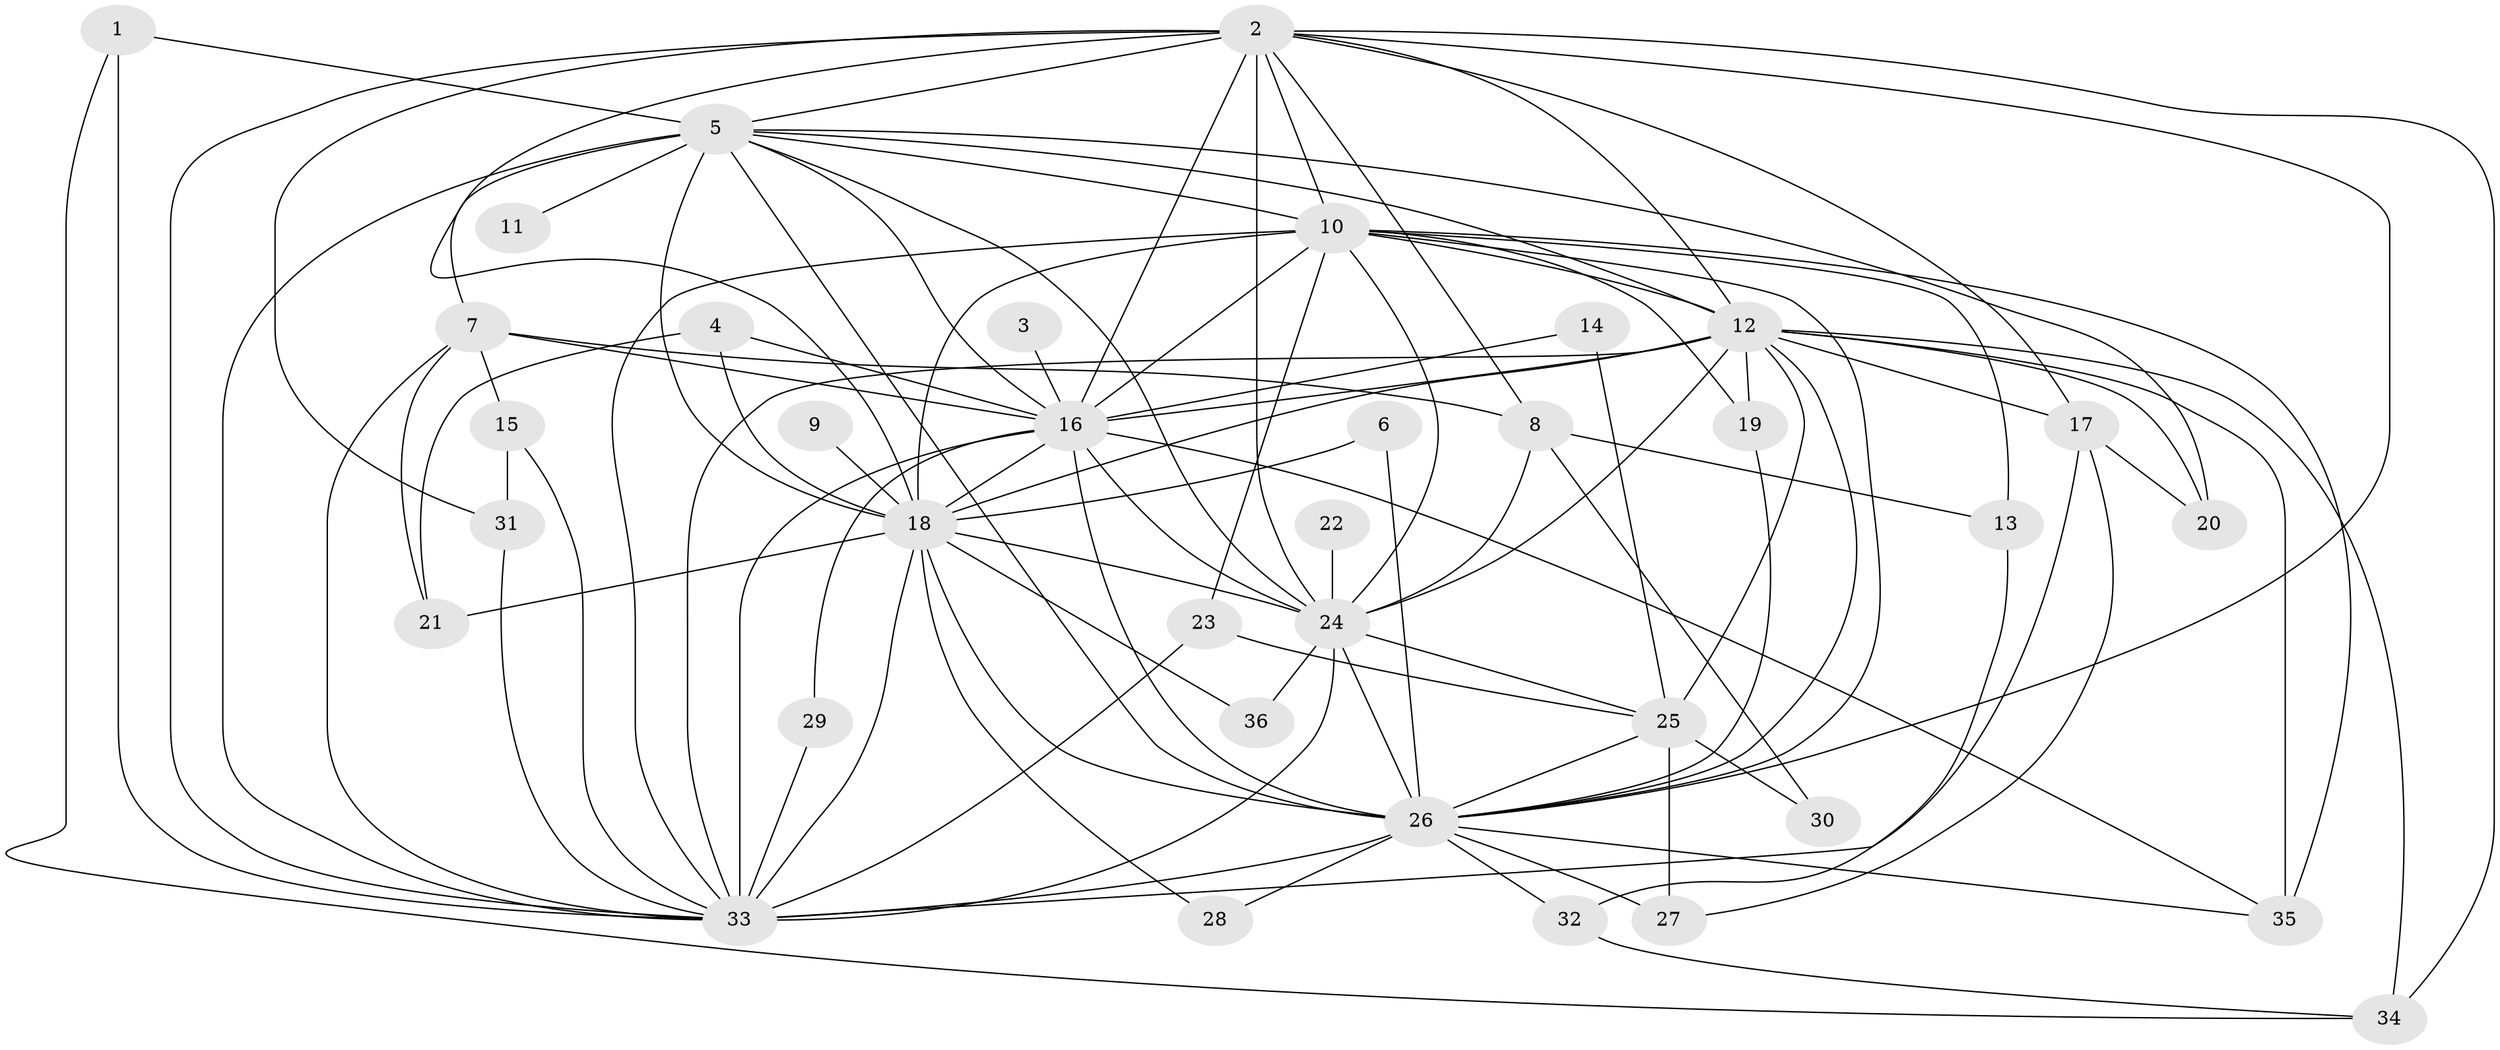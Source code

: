 // original degree distribution, {21: 0.013888888888888888, 20: 0.027777777777777776, 17: 0.027777777777777776, 15: 0.041666666666666664, 18: 0.027777777777777776, 3: 0.19444444444444445, 8: 0.013888888888888888, 2: 0.5555555555555556, 4: 0.041666666666666664, 5: 0.05555555555555555}
// Generated by graph-tools (version 1.1) at 2025/01/03/09/25 03:01:36]
// undirected, 36 vertices, 100 edges
graph export_dot {
graph [start="1"]
  node [color=gray90,style=filled];
  1;
  2;
  3;
  4;
  5;
  6;
  7;
  8;
  9;
  10;
  11;
  12;
  13;
  14;
  15;
  16;
  17;
  18;
  19;
  20;
  21;
  22;
  23;
  24;
  25;
  26;
  27;
  28;
  29;
  30;
  31;
  32;
  33;
  34;
  35;
  36;
  1 -- 5 [weight=1.0];
  1 -- 33 [weight=1.0];
  1 -- 34 [weight=1.0];
  2 -- 5 [weight=1.0];
  2 -- 8 [weight=1.0];
  2 -- 10 [weight=2.0];
  2 -- 12 [weight=1.0];
  2 -- 16 [weight=3.0];
  2 -- 17 [weight=1.0];
  2 -- 18 [weight=1.0];
  2 -- 24 [weight=2.0];
  2 -- 26 [weight=1.0];
  2 -- 31 [weight=1.0];
  2 -- 33 [weight=2.0];
  2 -- 34 [weight=1.0];
  3 -- 16 [weight=1.0];
  4 -- 16 [weight=1.0];
  4 -- 18 [weight=1.0];
  4 -- 21 [weight=1.0];
  5 -- 7 [weight=1.0];
  5 -- 10 [weight=1.0];
  5 -- 11 [weight=1.0];
  5 -- 12 [weight=1.0];
  5 -- 16 [weight=1.0];
  5 -- 18 [weight=2.0];
  5 -- 20 [weight=1.0];
  5 -- 24 [weight=1.0];
  5 -- 26 [weight=1.0];
  5 -- 33 [weight=2.0];
  6 -- 18 [weight=1.0];
  6 -- 26 [weight=1.0];
  7 -- 8 [weight=1.0];
  7 -- 15 [weight=1.0];
  7 -- 16 [weight=1.0];
  7 -- 21 [weight=1.0];
  7 -- 33 [weight=1.0];
  8 -- 13 [weight=1.0];
  8 -- 24 [weight=1.0];
  8 -- 30 [weight=1.0];
  9 -- 18 [weight=1.0];
  10 -- 12 [weight=1.0];
  10 -- 13 [weight=2.0];
  10 -- 16 [weight=1.0];
  10 -- 18 [weight=1.0];
  10 -- 19 [weight=1.0];
  10 -- 23 [weight=1.0];
  10 -- 24 [weight=1.0];
  10 -- 26 [weight=1.0];
  10 -- 33 [weight=2.0];
  10 -- 35 [weight=1.0];
  12 -- 16 [weight=1.0];
  12 -- 17 [weight=1.0];
  12 -- 18 [weight=1.0];
  12 -- 19 [weight=1.0];
  12 -- 20 [weight=1.0];
  12 -- 24 [weight=1.0];
  12 -- 25 [weight=1.0];
  12 -- 26 [weight=1.0];
  12 -- 33 [weight=3.0];
  12 -- 34 [weight=2.0];
  12 -- 35 [weight=2.0];
  13 -- 32 [weight=1.0];
  14 -- 16 [weight=1.0];
  14 -- 25 [weight=1.0];
  15 -- 31 [weight=1.0];
  15 -- 33 [weight=1.0];
  16 -- 18 [weight=1.0];
  16 -- 24 [weight=1.0];
  16 -- 26 [weight=2.0];
  16 -- 29 [weight=1.0];
  16 -- 33 [weight=3.0];
  16 -- 35 [weight=1.0];
  17 -- 20 [weight=1.0];
  17 -- 27 [weight=1.0];
  17 -- 33 [weight=1.0];
  18 -- 21 [weight=1.0];
  18 -- 24 [weight=2.0];
  18 -- 26 [weight=1.0];
  18 -- 28 [weight=1.0];
  18 -- 33 [weight=3.0];
  18 -- 36 [weight=2.0];
  19 -- 26 [weight=1.0];
  22 -- 24 [weight=1.0];
  23 -- 25 [weight=1.0];
  23 -- 33 [weight=1.0];
  24 -- 25 [weight=1.0];
  24 -- 26 [weight=1.0];
  24 -- 33 [weight=3.0];
  24 -- 36 [weight=1.0];
  25 -- 26 [weight=1.0];
  25 -- 27 [weight=2.0];
  25 -- 30 [weight=1.0];
  26 -- 27 [weight=1.0];
  26 -- 28 [weight=1.0];
  26 -- 32 [weight=1.0];
  26 -- 33 [weight=3.0];
  26 -- 35 [weight=1.0];
  29 -- 33 [weight=1.0];
  31 -- 33 [weight=1.0];
  32 -- 34 [weight=1.0];
}
